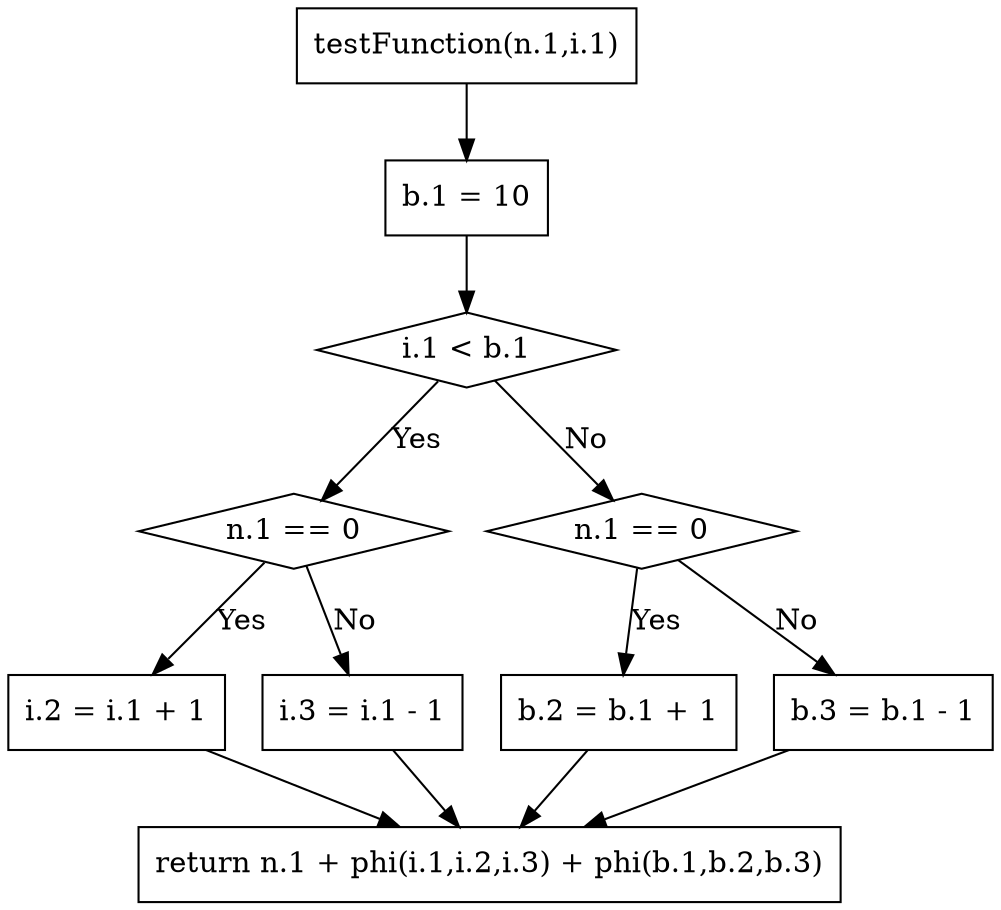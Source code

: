 digraph "gr" {
"1" ["label"="testFunction(n.1,i.1)","shape"="box"]
"2" ["label"="b.1 = 10","shape"="box"]
"3" ["label"="i.1 < b.1","shape"="diamond"]
"4" ["label"="n.1 == 0","shape"="diamond"]
"5" ["label"="i.2 = i.1 + 1","shape"="box"]
"6" ["label"="i.3 = i.1 - 1","shape"="box"]
"7" ["label"="n.1 == 0","shape"="diamond"]
"8" ["label"="b.2 = b.1 + 1","shape"="box"]
"9" ["label"="b.3 = b.1 - 1","shape"="box"]
"10" ["label"="return n.1 + phi(i.1,i.2,i.3) + phi(b.1,b.2,b.3)","shape"="box"]
"1" -> "2" ["label"=""]
"2" -> "3" ["label"=""]
"3" -> "4" ["label"="Yes"]
"3" -> "7" ["label"="No"]
"4" -> "5" ["label"="Yes"]
"4" -> "6" ["label"="No"]
"5" -> "10" ["label"=""]
"6" -> "10" ["label"=""]
"7" -> "8" ["label"="Yes"]
"7" -> "9" ["label"="No"]
"8" -> "10" ["label"=""]
"9" -> "10" ["label"=""]
}